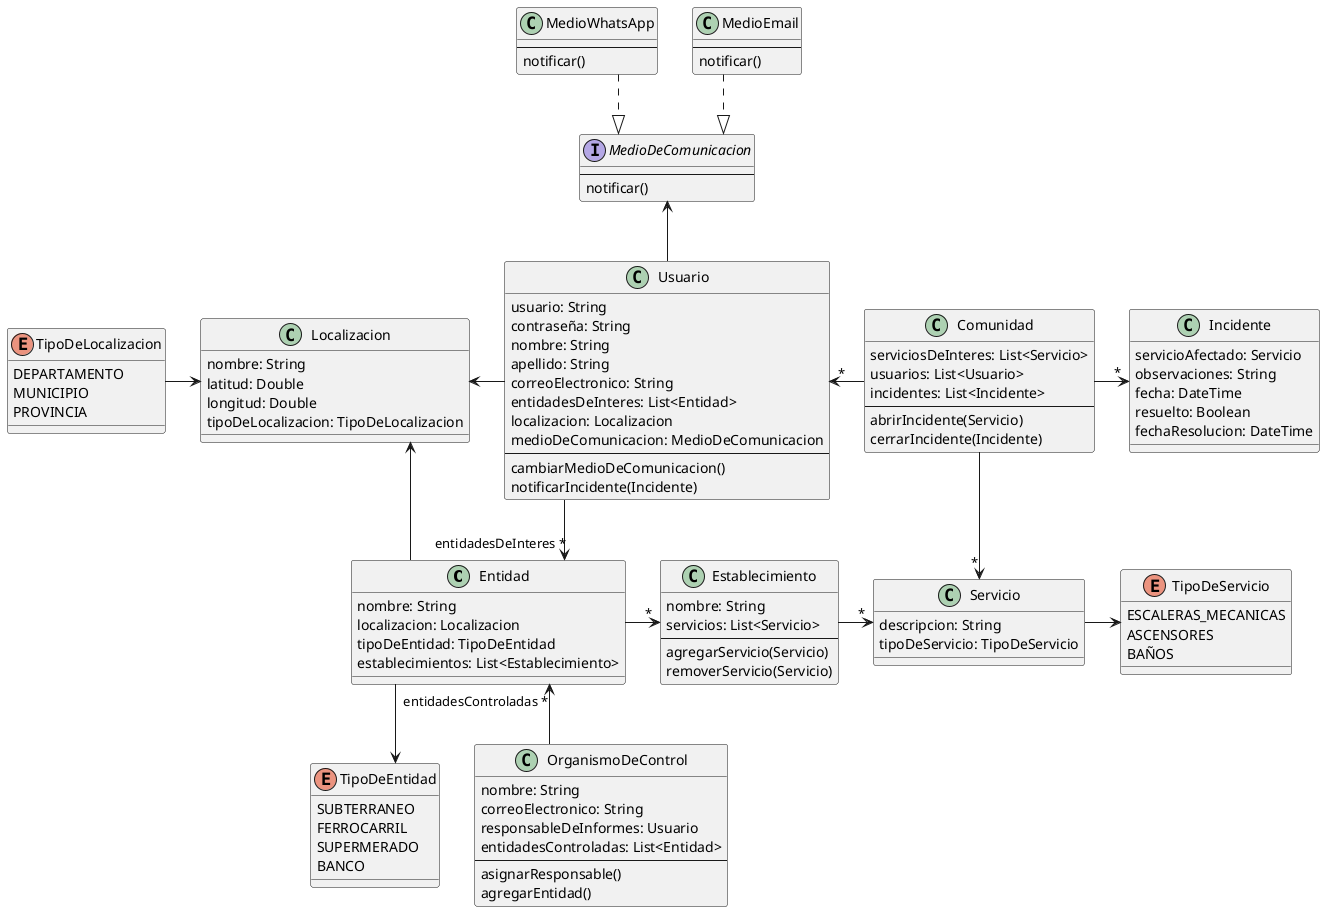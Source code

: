@startuml TPA3-Clases
skinparam linetype ortho

' Supermercado, Centro Comunal, Banco, ...
class Entidad {
  nombre: String
  localizacion: Localizacion
  tipoDeEntidad: TipoDeEntidad
  establecimientos: List<Establecimiento>
}

' Sucursal, Estacion, ...
class Establecimiento {
  nombre: String
  servicios: List<Servicio>
  --
  agregarServicio(Servicio)
  removerServicio(Servicio)
}

class Servicio {
  descripcion: String
  tipoDeServicio: TipoDeServicio
}

enum TipoDeServicio {
  ESCALERAS_MECANICAS
  ASCENSORES
  BAÑOS
}

enum TipoDeEntidad {
  SUBTERRANEO
  FERROCARRIL
  SUPERMERADO
  BANCO
}

class Usuario {
  usuario: String
  contraseña: String
  nombre: String
  apellido: String
  correoElectronico: String
  entidadesDeInteres: List<Entidad>
  localizacion: Localizacion
  medioDeComunicacion: MedioDeComunicacion
  --
  cambiarMedioDeComunicacion()
  notificarIncidente(Incidente)
}

interface MedioDeComunicacion {
  --
  notificar()
}
class MedioWhatsApp {
  --
  notificar()
}
class MedioEmail {
  --
  notificar()
}

class Localizacion {
  nombre: String
  latitud: Double
  longitud: Double
  tipoDeLocalizacion: TipoDeLocalizacion
}

enum TipoDeLocalizacion {
  DEPARTAMENTO
  MUNICIPIO
  PROVINCIA
}

class OrganismoDeControl {
  nombre: String
  correoElectronico: String
  responsableDeInformes: Usuario
  entidadesControladas: List<Entidad>
  --
  asignarResponsable()
  agregarEntidad()
}

class Incidente {
  servicioAfectado: Servicio
  observaciones: String
  fecha: DateTime
  resuelto: Boolean
  fechaResolucion: DateTime
}

class Comunidad {
  serviciosDeInteres: List<Servicio>
  usuarios: List<Usuario>
  incidentes: List<Incidente>
  --
  abrirIncidente(Servicio)
  cerrarIncidente(Incidente)
}

/'
# Comunidad
void abrirIncidente(Servicio servicio) {
  var incidente = new Incidente(servicio, "")
  incidentes.add(incidente)
  usuarios.forEach(u -> u.notificarIncidente(incidente))
}

void cerrarIncidente(Incidente incidente) {
  var incidente = incidentes.find(i -> i.equals(incidente))
  incidente.resuelto = true
  incidente.fechaResolucion = getDate()
}
'/


Entidad ->"*" Establecimiento
Entidad --> TipoDeEntidad
Establecimiento ->"*" Servicio
Servicio -> TipoDeServicio
Usuario -->"entidadesDeInteres *" Entidad
Localizacion <- Usuario
Localizacion <- Entidad
TipoDeLocalizacion -> Localizacion
Entidad "entidadesControladas *"<-- OrganismoDeControl
Comunidad -->"*" Servicio
Usuario "*"<- Comunidad
Comunidad ->"*" Incidente
Usuario -up-> MedioDeComunicacion
MedioWhatsApp ..|> MedioDeComunicacion
MedioEmail ..|> MedioDeComunicacion


@enduml